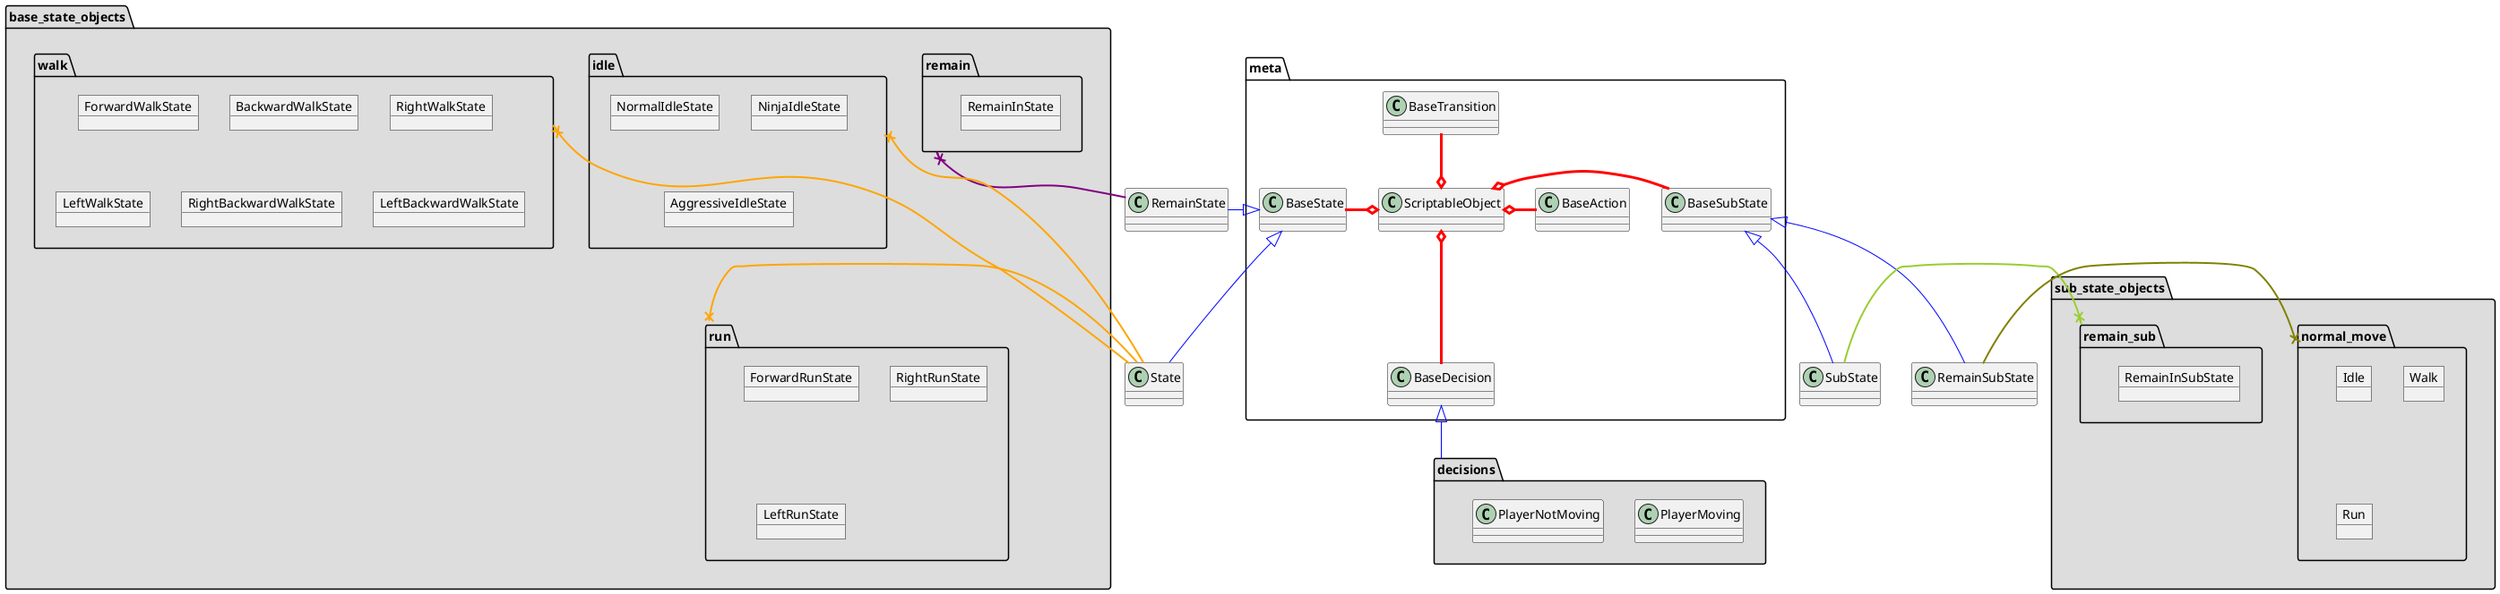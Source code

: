 ﻿@startuml

hide empty description

namespace meta {
    'Finite State Machine base classes
    class BaseState
    class BaseSubState
    class BaseDecision
    class BaseTransition
    class BaseAction
    
    'base classes relationships
    ScriptableObject o-left[#red,thickness=3]- BaseState
    ScriptableObject o-right[#red,thickness=3]- BaseSubState
    ScriptableObject o-down[#red,thickness=3]- BaseDecision
    ScriptableObject o-up[#red,thickness=3]- BaseTransition
    ScriptableObject o-right[#red,thickness=3]- BaseAction
}

'STATE------------------------------------------------------
meta.BaseState <|--down[#blue,thickness=1] State
meta.BaseState <|-down[#blue,thickness=1] RemainState

namespace base_state_objects #DDDDDD {

    namespace idle #DDDDDD{
        'Finite State Machine idle objects
        object NormalIdleState
        object NinjaIdleState
        object AggressiveIdleState
    }
    
    namespace walk #DDDDDD{
         'Finite State Machine walk objects
         object ForwardWalkState
         object BackwardWalkState
         object RightWalkState
         object LeftWalkState
         object RightBackwardWalkState
         object LeftBackwardWalkState 
    }
    
    namespace run #DDDDDD{
         'Finite State Machine run objects
         object ForwardRunState
         object RightRunState
         object LeftRunState
    }
    
    namespace remain #DDDDDD{
         'Finite State Machine remain objects
         object RemainInState
    }
}

base_state_objects.remain x-[#purple,thickness=2] RemainState
base_state_objects.idle x-[#orange,thickness=2] State
base_state_objects.walk x-[#orange,thickness=2] State
base_state_objects.run x-[#orange,thickness=2] State
'--------------------------------------------------------------------

'SUB STATE------------------------------------------------------------------
meta.BaseSubState <|--down[#blue,thickness=1] SubState
meta.BaseSubState <|-down[#blue,thickness=1] RemainSubState

namespace sub_state_objects #DDDDDD {

    namespace normal_move #DDDDDD {
        object Idle
        object Walk
        object Run
    }
    
    namespace remain_sub #DDDDDD {
        object RemainInSubState
    }
}

sub_state_objects.remain_sub x-left[#yellowgreen,thickness=2] SubState
sub_state_objects.normal_move x-[#olive,thickness=2] RemainSubState
'--------------------------------------------------------------------------

'DECISION------------------------------------------------------------------
namespace decisions #DDDDDD {
    class PlayerMoving
    class PlayerNotMoving
}

meta.BaseDecision <|--down[#blue,thickness=1] decisions
'--------------------------------------------------------------------------
@enduml